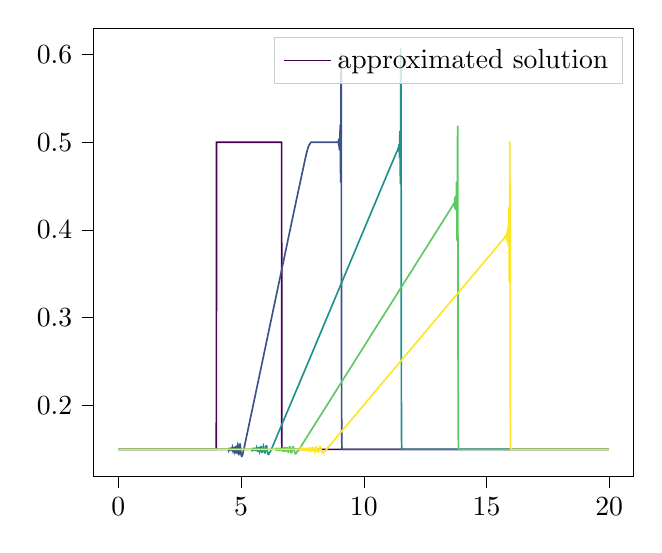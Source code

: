 % This file was created by tikzplotlib v0.9.8.
\begin{tikzpicture}

\definecolor{color0}{rgb}{0.267,0.005,0.329}
\definecolor{color1}{rgb}{0.23,0.322,0.546}
\definecolor{color2}{rgb}{0.128,0.567,0.551}
\definecolor{color3}{rgb}{0.369,0.789,0.383}
\definecolor{color4}{rgb}{0.993,0.906,0.144}

\begin{axis}[
legend cell align={left},
legend style={fill opacity=0.8, draw opacity=1, text opacity=1, draw=white!80!black},
tick align=outside,
tick pos=left,
x grid style={white!69.02!black},
xmin=-1.0, xmax=20.989,
xtick style={color=black},
y grid style={white!69.02!black},
ymin=0.119, ymax=0.63,
ytick style={color=black},
ytick={0.1,0.2,0.3,0.4,0.5,0.6,0.7},
yticklabels={0.1,0.2,0.3,0.4,0.5,0.6,0.7}
]
\addplot [semithick, color0]
table {%
0 0.15
3.99 0.15
4 0.5
6.65 0.5
6.66 0.15
19.99 0.15
};
\addlegendentry{approximated solution}
\addplot [semithick, color1, forget plot]
table {%
0 0.15
4.37 0.15
4.38 0.15
4.41 0.15
4.43 0.15
4.44 0.15
4.45 0.15
4.46 0.15
4.47 0.15
4.48 0.15
4.49 0.149
4.51 0.151
4.52 0.151
4.54 0.149
4.55 0.149
4.57 0.151
4.58 0.151
4.6 0.149
4.61 0.149
4.63 0.151
4.64 0.152
4.65 0.15
4.66 0.149
4.67 0.148
4.68 0.149
4.69 0.151
4.7 0.152
4.71 0.152
4.73 0.148
4.74 0.147
4.75 0.148
4.76 0.151
4.77 0.153
4.78 0.153
4.79 0.151
4.8 0.148
4.81 0.146
4.82 0.146
4.83 0.148
4.84 0.151
4.85 0.154
4.86 0.155
4.87 0.153
4.88 0.149
4.89 0.146
4.9 0.144
4.91 0.144
4.92 0.146
4.93 0.15
4.94 0.153
4.95 0.156
4.96 0.156
4.97 0.154
4.99 0.147
5 0.144
5.01 0.143
5.02 0.142
5.03 0.142
5.04 0.143
5.05 0.143
5.07 0.145
5.1 0.149
5.15 0.155
5.27 0.171
5.64 0.22
7.13 0.418
7.42 0.456
7.55 0.473
7.62 0.482
7.66 0.487
7.69 0.49
7.72 0.493
7.74 0.495
7.76 0.496
7.78 0.497
7.8 0.498
7.82 0.499
7.85 0.5
7.89 0.5
7.96 0.5
8.55 0.5
8.93 0.5
8.94 0.5
8.95 0.5
8.96 0.501
8.97 0.5
8.98 0.498
9 0.504
9.01 0.496
9.02 0.491
9.03 0.51
9.04 0.52
9.05 0.471
9.06 0.454
9.07 0.568
9.08 0.601
9.09 0.285
9.1 0.161
9.11 0.151
9.12 0.15
9.18 0.15
19.99 0.15
};
\addplot [semithick, color2, forget plot]
table {%
0 0.15
5.23 0.15
5.24 0.15
5.28 0.15
5.3 0.15
5.31 0.15
5.34 0.15
5.37 0.15
5.38 0.15
5.4 0.15
5.41 0.15
5.44 0.149
5.45 0.15
5.47 0.151
5.48 0.151
5.49 0.15
5.5 0.15
5.51 0.149
5.52 0.149
5.55 0.151
5.56 0.151
5.58 0.149
5.59 0.149
5.6 0.149
5.62 0.151
5.63 0.152
5.64 0.151
5.66 0.149
5.67 0.148
5.68 0.148
5.69 0.15
5.7 0.151
5.71 0.152
5.72 0.152
5.73 0.151
5.74 0.149
5.75 0.148
5.76 0.147
5.77 0.148
5.78 0.15
5.79 0.151
5.8 0.153
5.81 0.153
5.82 0.152
5.84 0.148
5.85 0.147
5.86 0.147
5.87 0.148
5.88 0.149
5.89 0.151
5.9 0.153
5.91 0.154
5.92 0.153
5.93 0.151
5.94 0.149
5.95 0.147
5.96 0.146
5.97 0.146
5.98 0.146
5.99 0.148
6.02 0.154
6.03 0.154
6.04 0.154
6.05 0.152
6.07 0.148
6.08 0.147
6.09 0.145
6.1 0.145
6.11 0.144
6.12 0.144
6.14 0.145
6.16 0.146
6.2 0.148
6.28 0.153
6.52 0.169
7.58 0.239
10.54 0.436
11.08 0.472
11.28 0.485
11.36 0.49
11.37 0.49
11.38 0.491
11.39 0.492
11.4 0.493
11.41 0.492
11.42 0.492
11.43 0.497
11.44 0.497
11.45 0.488
11.46 0.489
11.47 0.513
11.48 0.508
11.49 0.452
11.5 0.47
11.51 0.607
11.52 0.525
11.53 0.222
11.54 0.155
11.55 0.15
11.56 0.15
11.69 0.15
19.99 0.15
};
\addplot [semithick, color3, forget plot]
table {%
0 0.15
6.17 0.15
6.19 0.15
6.21 0.15
6.23 0.15
6.25 0.15
6.27 0.15
6.29 0.15
6.31 0.15
6.32 0.15
6.33 0.15
6.35 0.15
6.36 0.15
6.37 0.15
6.39 0.15
6.4 0.151
6.41 0.151
6.43 0.15
6.44 0.149
6.45 0.149
6.46 0.15
6.48 0.151
6.49 0.151
6.5 0.15
6.52 0.149
6.53 0.149
6.54 0.149
6.57 0.151
6.58 0.151
6.59 0.15
6.6 0.15
6.61 0.149
6.62 0.149
6.63 0.149
6.65 0.151
6.66 0.151
6.67 0.151
6.68 0.151
6.7 0.149
6.71 0.148
6.72 0.148
6.73 0.149
6.75 0.152
6.76 0.152
6.77 0.152
6.78 0.151
6.79 0.149
6.8 0.148
6.81 0.148
6.82 0.148
6.83 0.149
6.85 0.152
6.86 0.152
6.87 0.152
6.88 0.152
6.9 0.149
6.91 0.148
6.92 0.147
6.93 0.147
6.94 0.148
6.95 0.149
6.96 0.151
6.97 0.152
6.98 0.153
6.99 0.153
7 0.152
7.02 0.149
7.03 0.147
7.04 0.146
7.05 0.146
7.06 0.147
7.07 0.147
7.08 0.149
7.1 0.152
7.11 0.153
7.12 0.153
7.13 0.153
7.14 0.152
7.17 0.148
7.18 0.147
7.19 0.146
7.2 0.146
7.21 0.145
7.23 0.145
7.25 0.146
7.28 0.147
7.34 0.149
7.5 0.156
8.22 0.188
13.65 0.429
13.66 0.43
13.67 0.43
13.68 0.429
13.69 0.431
13.7 0.433
13.71 0.432
13.72 0.429
13.73 0.431
13.74 0.439
13.75 0.437
13.76 0.423
13.77 0.426
13.78 0.455
13.79 0.452
13.8 0.393
13.81 0.394
13.82 0.506
13.83 0.519
13.84 0.269
13.85 0.163
13.86 0.151
13.87 0.15
13.9 0.15
19.99 0.15
};
\addplot [semithick, color4, forget plot]
table {%
0 0.15
7.13 0.15
7.15 0.15
7.18 0.15
7.2 0.15
7.22 0.15
7.24 0.15
7.26 0.15
7.28 0.15
7.3 0.15
7.31 0.15
7.34 0.15
7.35 0.15
7.39 0.15
7.41 0.15
7.42 0.15
7.43 0.151
7.44 0.15
7.47 0.149
7.48 0.149
7.49 0.15
7.51 0.151
7.52 0.151
7.53 0.151
7.56 0.149
7.57 0.149
7.58 0.149
7.61 0.151
7.62 0.151
7.63 0.151
7.65 0.149
7.66 0.149
7.67 0.149
7.68 0.149
7.7 0.151
7.71 0.151
7.72 0.151
7.73 0.151
7.75 0.149
7.76 0.148
7.77 0.148
7.78 0.149
7.81 0.151
7.82 0.152
7.83 0.152
7.84 0.151
7.86 0.149
7.87 0.148
7.88 0.148
7.89 0.148
7.9 0.149
7.92 0.151
7.93 0.152
7.94 0.152
7.95 0.152
7.97 0.149
7.98 0.148
7.99 0.148
8 0.147
8.01 0.148
8.02 0.148
8.05 0.152
8.06 0.153
8.07 0.153
8.08 0.152
8.09 0.151
8.11 0.148
8.12 0.147
8.13 0.147
8.14 0.147
8.15 0.147
8.16 0.148
8.17 0.149
8.2 0.152
8.21 0.153
8.22 0.153
8.23 0.153
8.24 0.152
8.27 0.148
8.28 0.147
8.29 0.147
8.3 0.146
8.32 0.146
8.34 0.146
8.37 0.147
8.42 0.148
8.54 0.152
9.05 0.169
12.69 0.29
15.73 0.391
15.74 0.392
15.76 0.392
15.78 0.393
15.79 0.393
15.8 0.392
15.81 0.393
15.82 0.396
15.83 0.396
15.84 0.391
15.85 0.392
15.86 0.401
15.87 0.403
15.88 0.387
15.89 0.382
15.9 0.408
15.91 0.426
15.92 0.38
15.93 0.341
15.94 0.402
15.95 0.501
15.96 0.38
15.97 0.197
15.98 0.155
15.99 0.15
16 0.15
16.05 0.15
19.99 0.15
};
\end{axis}

\end{tikzpicture}
